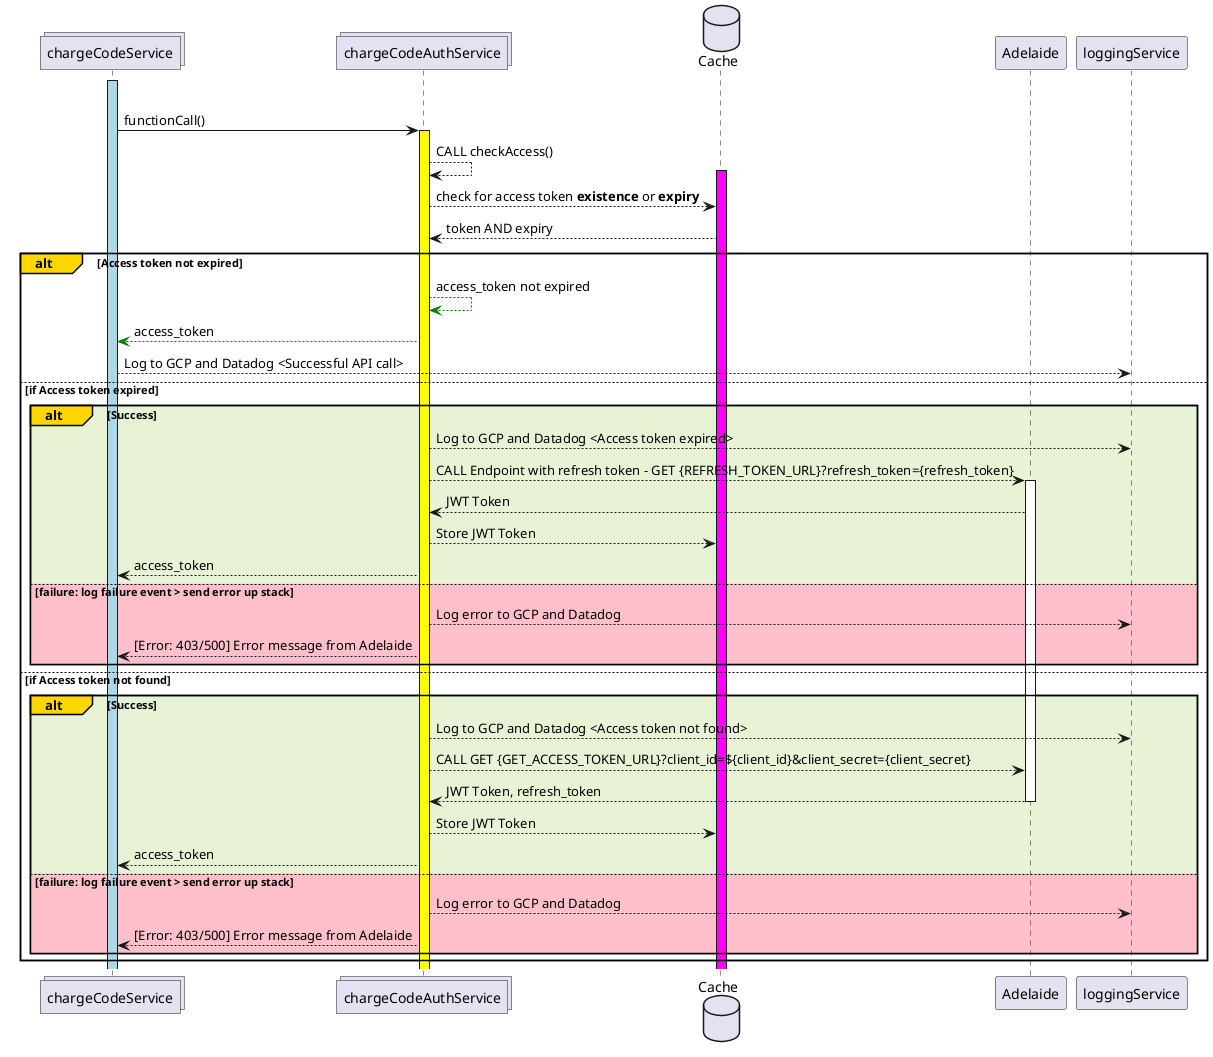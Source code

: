 @startuml
collections chargeCodeService          as chargeCodeService
collections chargeCodeAuthService      as chargeCodeAuthService
database    Cache                      as Cache
participant Adelaide                   as Adelaide

activate chargeCodeService #lightblue
group Charge Code Auth Service: Authenticate call
chargeCodeService -> chargeCodeAuthService: functionCall()

activate chargeCodeAuthService #yellow
chargeCodeAuthService --> chargeCodeAuthService: CALL checkAccess()
activate Cache #magenta
chargeCodeAuthService --> Cache: check for access token **existence** or **expiry**

Cache --> chargeCodeAuthService: token AND expiry

alt#Gold Access token not expired
chargeCodeAuthService --[#green]> chargeCodeAuthService: access_token not expired
chargeCodeAuthService --[#green]> chargeCodeService: access_token
chargeCodeService --> loggingService: Log to GCP and Datadog <Successful API call>
else if Access token expired
alt#gold #E8F3D6 Success
chargeCodeAuthService --> loggingService: Log to GCP and Datadog <Access token expired>
chargeCodeAuthService --> Adelaide: CALL Endpoint with refresh token - GET {REFRESH_TOKEN_URL}?refresh_token={refresh_token}
activate Adelaide
Adelaide --> chargeCodeAuthService: JWT Token
chargeCodeAuthService --> Cache: Store JWT Token
chargeCodeAuthService --> chargeCodeService: access_token
else #pink failure: log failure event > send error up stack
chargeCodeAuthService --> loggingService: Log error to GCP and Datadog
chargeCodeAuthService --> chargeCodeService: [Error: 403/500] Error message from Adelaide
end
else if Access token not found
alt#gold #E8F3D6 Success
chargeCodeAuthService --> loggingService: Log to GCP and Datadog <Access token not found>
chargeCodeAuthService --> Adelaide: CALL GET {GET_ACCESS_TOKEN_URL}?client_id=${client_id}&client_secret={client_secret}
Adelaide --> chargeCodeAuthService: JWT Token, refresh_token
deactivate Adelaide
chargeCodeAuthService --> Cache: Store JWT Token
chargeCodeAuthService --> chargeCodeService: access_token
else #pink failure: log failure event > send error up stack
chargeCodeAuthService --> loggingService: Log error to GCP and Datadog
chargeCodeAuthService --> chargeCodeService: [Error: 403/500] Error message from Adelaide
end
end `End of Access token found
@enduml
